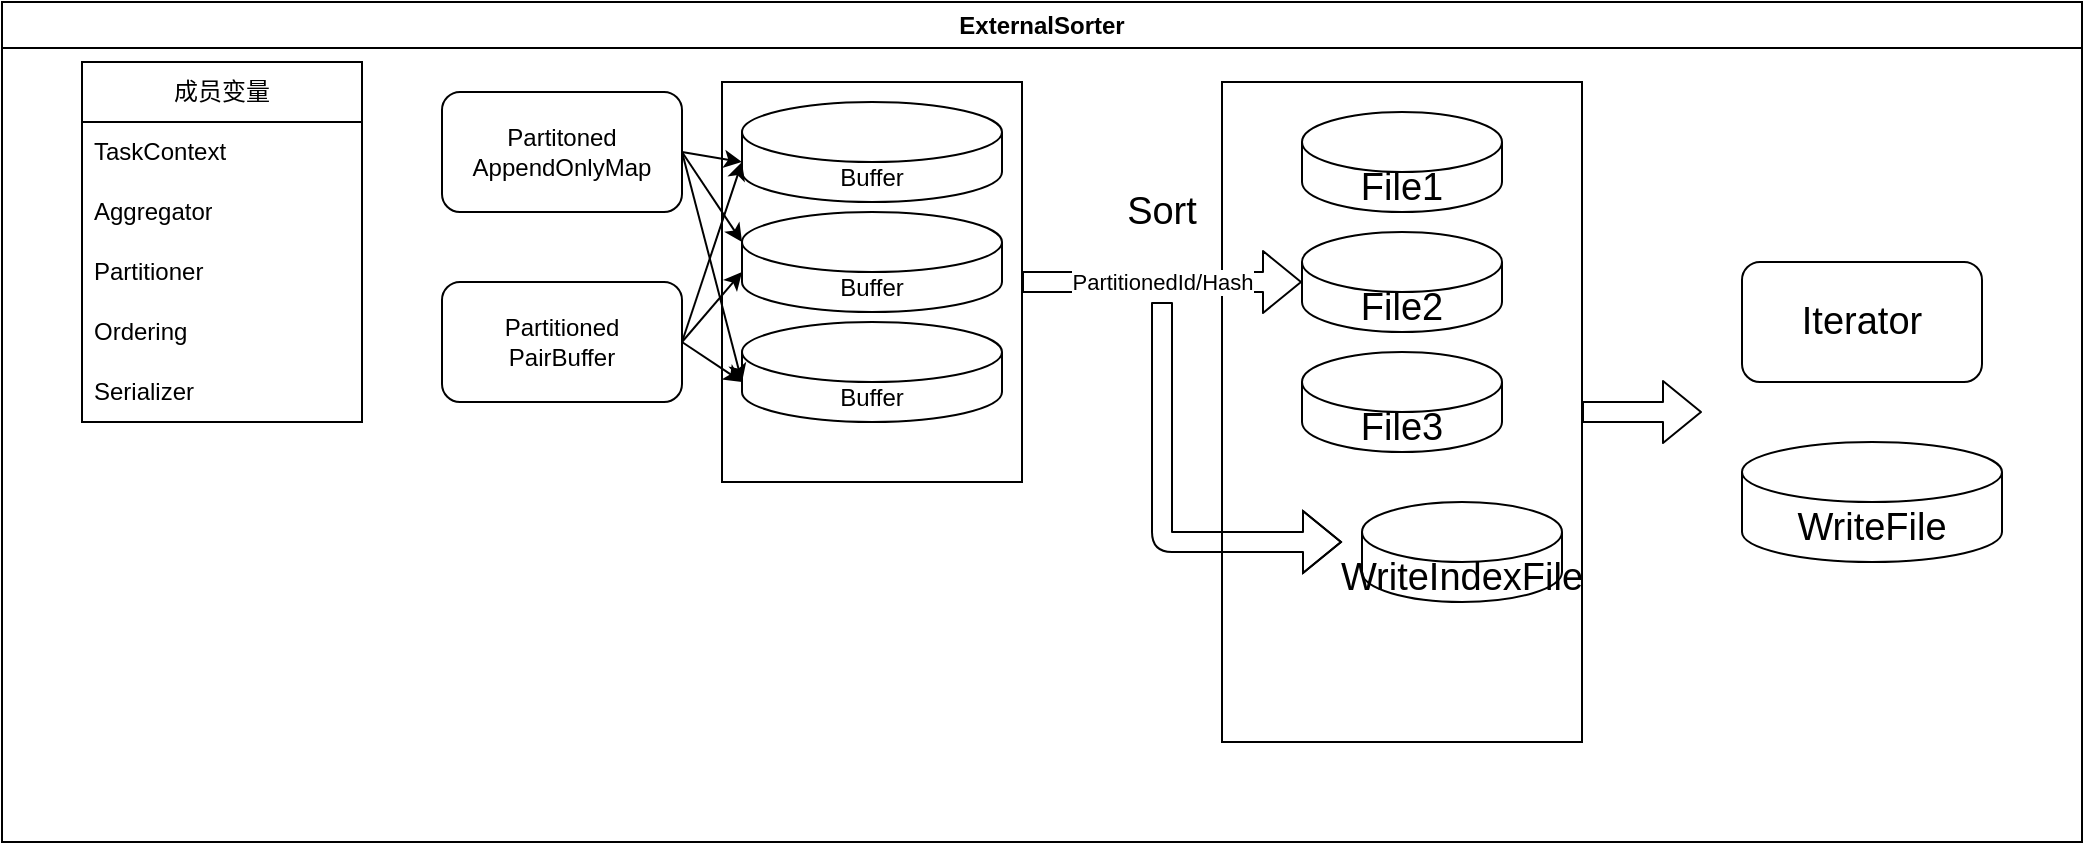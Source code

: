 <mxfile>
    <diagram id="XK9FGP-Hd3vpivkifYKZ" name="第 1 页">
        <mxGraphModel dx="1199" dy="1692" grid="1" gridSize="10" guides="1" tooltips="1" connect="1" arrows="1" fold="1" page="1" pageScale="1" pageWidth="1169" pageHeight="827" background="#FFFFFF" math="0" shadow="0">
            <root>
                <mxCell id="0"/>
                <mxCell id="1" parent="0"/>
                <mxCell id="2" value="ExternalSorter" style="swimlane;whiteSpace=wrap;html=1;" parent="1" vertex="1">
                    <mxGeometry x="120" y="-650" width="1040" height="420" as="geometry"/>
                </mxCell>
                <mxCell id="3" value="" style="rounded=0;whiteSpace=wrap;html=1;fontSize=19;" parent="2" vertex="1">
                    <mxGeometry x="610" y="40" width="180" height="330" as="geometry"/>
                </mxCell>
                <mxCell id="4" value="成员变量" style="swimlane;fontStyle=0;childLayout=stackLayout;horizontal=1;startSize=30;horizontalStack=0;resizeParent=1;resizeParentMax=0;resizeLast=0;collapsible=1;marginBottom=0;whiteSpace=wrap;html=1;" parent="2" vertex="1">
                    <mxGeometry x="40" y="30" width="140" height="180" as="geometry"/>
                </mxCell>
                <mxCell id="5" value="TaskContext" style="text;strokeColor=none;fillColor=none;align=left;verticalAlign=middle;spacingLeft=4;spacingRight=4;overflow=hidden;points=[[0,0.5],[1,0.5]];portConstraint=eastwest;rotatable=0;whiteSpace=wrap;html=1;" parent="4" vertex="1">
                    <mxGeometry y="30" width="140" height="30" as="geometry"/>
                </mxCell>
                <mxCell id="6" value="Aggregator" style="text;strokeColor=none;fillColor=none;align=left;verticalAlign=middle;spacingLeft=4;spacingRight=4;overflow=hidden;points=[[0,0.5],[1,0.5]];portConstraint=eastwest;rotatable=0;whiteSpace=wrap;html=1;" parent="4" vertex="1">
                    <mxGeometry y="60" width="140" height="30" as="geometry"/>
                </mxCell>
                <mxCell id="7" value="Partitioner" style="text;strokeColor=none;fillColor=none;align=left;verticalAlign=middle;spacingLeft=4;spacingRight=4;overflow=hidden;points=[[0,0.5],[1,0.5]];portConstraint=eastwest;rotatable=0;whiteSpace=wrap;html=1;" parent="4" vertex="1">
                    <mxGeometry y="90" width="140" height="30" as="geometry"/>
                </mxCell>
                <mxCell id="8" value="Ordering" style="text;strokeColor=none;fillColor=none;align=left;verticalAlign=middle;spacingLeft=4;spacingRight=4;overflow=hidden;points=[[0,0.5],[1,0.5]];portConstraint=eastwest;rotatable=0;whiteSpace=wrap;html=1;" parent="4" vertex="1">
                    <mxGeometry y="120" width="140" height="30" as="geometry"/>
                </mxCell>
                <mxCell id="9" value="Serializer" style="text;strokeColor=none;fillColor=none;align=left;verticalAlign=middle;spacingLeft=4;spacingRight=4;overflow=hidden;points=[[0,0.5],[1,0.5]];portConstraint=eastwest;rotatable=0;whiteSpace=wrap;html=1;" parent="4" vertex="1">
                    <mxGeometry y="150" width="140" height="30" as="geometry"/>
                </mxCell>
                <mxCell id="10" value="Partitoned&lt;br&gt;AppendOnlyMap" style="rounded=1;whiteSpace=wrap;html=1;" parent="2" vertex="1">
                    <mxGeometry x="220" y="45" width="120" height="60" as="geometry"/>
                </mxCell>
                <mxCell id="11" value="Partitioned&lt;br&gt;PairBuffer" style="rounded=1;whiteSpace=wrap;html=1;" parent="2" vertex="1">
                    <mxGeometry x="220" y="140" width="120" height="60" as="geometry"/>
                </mxCell>
                <mxCell id="12" value="" style="rounded=0;whiteSpace=wrap;html=1;" parent="2" vertex="1">
                    <mxGeometry x="360" y="40" width="150" height="200" as="geometry"/>
                </mxCell>
                <mxCell id="13" value="Buffer" style="shape=cylinder3;whiteSpace=wrap;html=1;boundedLbl=1;backgroundOutline=1;size=15;" parent="2" vertex="1">
                    <mxGeometry x="370" y="50" width="130" height="50" as="geometry"/>
                </mxCell>
                <mxCell id="14" value="Buffer" style="shape=cylinder3;whiteSpace=wrap;html=1;boundedLbl=1;backgroundOutline=1;size=15;" parent="2" vertex="1">
                    <mxGeometry x="370" y="105" width="130" height="50" as="geometry"/>
                </mxCell>
                <mxCell id="15" value="Buffer" style="shape=cylinder3;whiteSpace=wrap;html=1;boundedLbl=1;backgroundOutline=1;size=15;" parent="2" vertex="1">
                    <mxGeometry x="370" y="160" width="130" height="50" as="geometry"/>
                </mxCell>
                <mxCell id="16" style="edgeStyle=none;html=1;exitX=1;exitY=0.5;exitDx=0;exitDy=0;entryX=0;entryY=0;entryDx=0;entryDy=30;entryPerimeter=0;" parent="2" source="10" target="15" edge="1">
                    <mxGeometry relative="1" as="geometry"/>
                </mxCell>
                <mxCell id="17" style="edgeStyle=none;html=1;exitX=1;exitY=0.5;exitDx=0;exitDy=0;entryX=0;entryY=0;entryDx=0;entryDy=15;entryPerimeter=0;" parent="2" source="10" target="14" edge="1">
                    <mxGeometry relative="1" as="geometry"/>
                </mxCell>
                <mxCell id="18" style="edgeStyle=none;html=1;exitX=1;exitY=0.5;exitDx=0;exitDy=0;entryX=0;entryY=0;entryDx=0;entryDy=30;entryPerimeter=0;" parent="2" source="10" target="13" edge="1">
                    <mxGeometry relative="1" as="geometry"/>
                </mxCell>
                <mxCell id="19" style="edgeStyle=none;html=1;exitX=1;exitY=0.5;exitDx=0;exitDy=0;entryX=0;entryY=0;entryDx=0;entryDy=30;entryPerimeter=0;" parent="2" source="11" target="14" edge="1">
                    <mxGeometry relative="1" as="geometry"/>
                </mxCell>
                <mxCell id="20" style="edgeStyle=none;html=1;exitX=1;exitY=0.5;exitDx=0;exitDy=0;entryX=0;entryY=0;entryDx=0;entryDy=30;entryPerimeter=0;" parent="2" source="11" target="13" edge="1">
                    <mxGeometry relative="1" as="geometry"/>
                </mxCell>
                <mxCell id="21" style="edgeStyle=none;html=1;exitX=1;exitY=0.5;exitDx=0;exitDy=0;entryX=0;entryY=0;entryDx=0;entryDy=30;entryPerimeter=0;" parent="2" source="11" target="15" edge="1">
                    <mxGeometry relative="1" as="geometry"/>
                </mxCell>
                <mxCell id="22" value="PartitionedId/Hash" style="shape=flexArrow;endArrow=classic;html=1;exitX=1;exitY=0.5;exitDx=0;exitDy=0;" parent="2" source="12" edge="1">
                    <mxGeometry width="50" height="50" relative="1" as="geometry">
                        <mxPoint x="530" y="160" as="sourcePoint"/>
                        <mxPoint x="650" y="140" as="targetPoint"/>
                    </mxGeometry>
                </mxCell>
                <mxCell id="23" value="Sort" style="text;html=1;strokeColor=none;fillColor=none;align=center;verticalAlign=middle;whiteSpace=wrap;rounded=0;fontSize=19;" parent="2" vertex="1">
                    <mxGeometry x="550" y="90" width="60" height="30" as="geometry"/>
                </mxCell>
                <mxCell id="24" value="File2" style="shape=cylinder3;whiteSpace=wrap;html=1;boundedLbl=1;backgroundOutline=1;size=15;fontSize=19;" parent="2" vertex="1">
                    <mxGeometry x="650" y="115" width="100" height="50" as="geometry"/>
                </mxCell>
                <mxCell id="25" value="File3" style="shape=cylinder3;whiteSpace=wrap;html=1;boundedLbl=1;backgroundOutline=1;size=15;fontSize=19;" parent="2" vertex="1">
                    <mxGeometry x="650" y="175" width="100" height="50" as="geometry"/>
                </mxCell>
                <mxCell id="26" value="" style="shape=flexArrow;endArrow=classic;html=1;fontSize=19;" parent="2" edge="1">
                    <mxGeometry width="50" height="50" relative="1" as="geometry">
                        <mxPoint x="580" y="150" as="sourcePoint"/>
                        <mxPoint x="670" y="270" as="targetPoint"/>
                        <Array as="points">
                            <mxPoint x="580" y="270"/>
                        </Array>
                    </mxGeometry>
                </mxCell>
                <mxCell id="27" value="WriteIndexFile" style="shape=cylinder3;whiteSpace=wrap;html=1;boundedLbl=1;backgroundOutline=1;size=15;fontSize=19;" parent="2" vertex="1">
                    <mxGeometry x="680" y="250" width="100" height="50" as="geometry"/>
                </mxCell>
                <mxCell id="28" value="" style="shape=flexArrow;endArrow=classic;html=1;fontSize=19;exitX=1;exitY=0.5;exitDx=0;exitDy=0;" parent="2" source="3" edge="1">
                    <mxGeometry width="50" height="50" relative="1" as="geometry">
                        <mxPoint x="820" y="220" as="sourcePoint"/>
                        <mxPoint x="850" y="205" as="targetPoint"/>
                    </mxGeometry>
                </mxCell>
                <mxCell id="29" value="File1" style="shape=cylinder3;whiteSpace=wrap;html=1;boundedLbl=1;backgroundOutline=1;size=15;fontSize=19;" parent="2" vertex="1">
                    <mxGeometry x="650" y="55" width="100" height="50" as="geometry"/>
                </mxCell>
                <mxCell id="30" value="Iterator" style="rounded=1;whiteSpace=wrap;html=1;fontSize=19;" parent="2" vertex="1">
                    <mxGeometry x="870" y="130" width="120" height="60" as="geometry"/>
                </mxCell>
                <mxCell id="31" value="WriteFile" style="shape=cylinder3;whiteSpace=wrap;html=1;boundedLbl=1;backgroundOutline=1;size=15;fontSize=19;" parent="2" vertex="1">
                    <mxGeometry x="870" y="220" width="130" height="60" as="geometry"/>
                </mxCell>
            </root>
        </mxGraphModel>
    </diagram>
</mxfile>